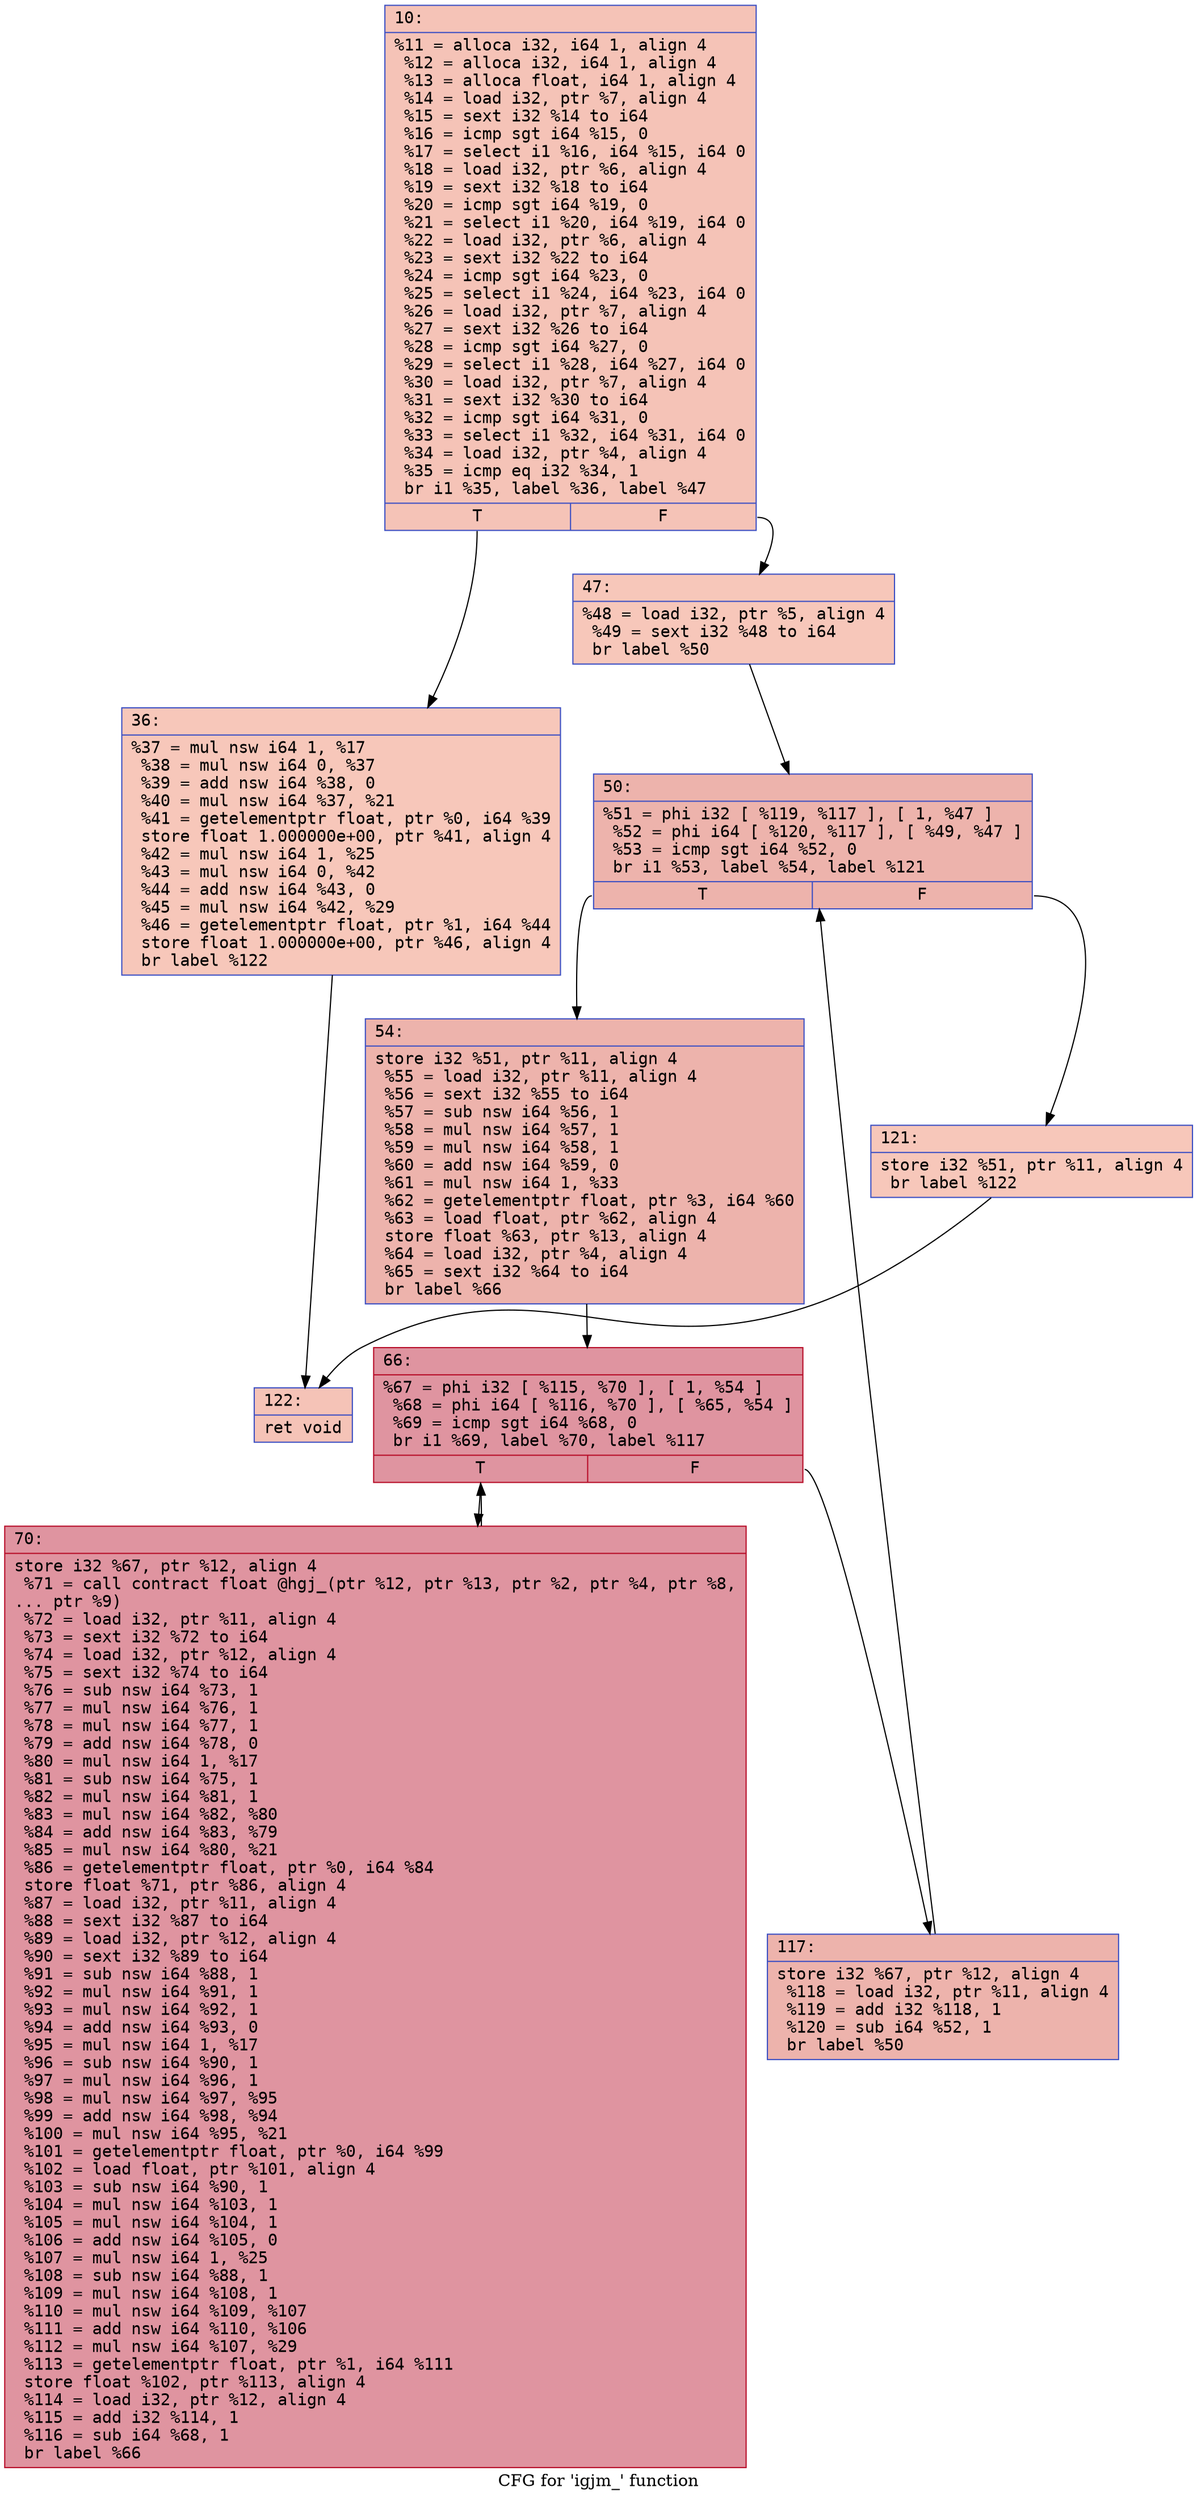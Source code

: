 digraph "CFG for 'igjm_' function" {
	label="CFG for 'igjm_' function";

	Node0x55ec1738b3c0 [shape=record,color="#3d50c3ff", style=filled, fillcolor="#e8765c70" fontname="Courier",label="{10:\l|  %11 = alloca i32, i64 1, align 4\l  %12 = alloca i32, i64 1, align 4\l  %13 = alloca float, i64 1, align 4\l  %14 = load i32, ptr %7, align 4\l  %15 = sext i32 %14 to i64\l  %16 = icmp sgt i64 %15, 0\l  %17 = select i1 %16, i64 %15, i64 0\l  %18 = load i32, ptr %6, align 4\l  %19 = sext i32 %18 to i64\l  %20 = icmp sgt i64 %19, 0\l  %21 = select i1 %20, i64 %19, i64 0\l  %22 = load i32, ptr %6, align 4\l  %23 = sext i32 %22 to i64\l  %24 = icmp sgt i64 %23, 0\l  %25 = select i1 %24, i64 %23, i64 0\l  %26 = load i32, ptr %7, align 4\l  %27 = sext i32 %26 to i64\l  %28 = icmp sgt i64 %27, 0\l  %29 = select i1 %28, i64 %27, i64 0\l  %30 = load i32, ptr %7, align 4\l  %31 = sext i32 %30 to i64\l  %32 = icmp sgt i64 %31, 0\l  %33 = select i1 %32, i64 %31, i64 0\l  %34 = load i32, ptr %4, align 4\l  %35 = icmp eq i32 %34, 1\l  br i1 %35, label %36, label %47\l|{<s0>T|<s1>F}}"];
	Node0x55ec1738b3c0:s0 -> Node0x55ec1738c070[tooltip="10 -> 36\nProbability 50.00%" ];
	Node0x55ec1738b3c0:s1 -> Node0x55ec1738c0c0[tooltip="10 -> 47\nProbability 50.00%" ];
	Node0x55ec1738c070 [shape=record,color="#3d50c3ff", style=filled, fillcolor="#ec7f6370" fontname="Courier",label="{36:\l|  %37 = mul nsw i64 1, %17\l  %38 = mul nsw i64 0, %37\l  %39 = add nsw i64 %38, 0\l  %40 = mul nsw i64 %37, %21\l  %41 = getelementptr float, ptr %0, i64 %39\l  store float 1.000000e+00, ptr %41, align 4\l  %42 = mul nsw i64 1, %25\l  %43 = mul nsw i64 0, %42\l  %44 = add nsw i64 %43, 0\l  %45 = mul nsw i64 %42, %29\l  %46 = getelementptr float, ptr %1, i64 %44\l  store float 1.000000e+00, ptr %46, align 4\l  br label %122\l}"];
	Node0x55ec1738c070 -> Node0x55ec1738c110[tooltip="36 -> 122\nProbability 100.00%" ];
	Node0x55ec1738c0c0 [shape=record,color="#3d50c3ff", style=filled, fillcolor="#ec7f6370" fontname="Courier",label="{47:\l|  %48 = load i32, ptr %5, align 4\l  %49 = sext i32 %48 to i64\l  br label %50\l}"];
	Node0x55ec1738c0c0 -> Node0x55ec1738daa0[tooltip="47 -> 50\nProbability 100.00%" ];
	Node0x55ec1738daa0 [shape=record,color="#3d50c3ff", style=filled, fillcolor="#d6524470" fontname="Courier",label="{50:\l|  %51 = phi i32 [ %119, %117 ], [ 1, %47 ]\l  %52 = phi i64 [ %120, %117 ], [ %49, %47 ]\l  %53 = icmp sgt i64 %52, 0\l  br i1 %53, label %54, label %121\l|{<s0>T|<s1>F}}"];
	Node0x55ec1738daa0:s0 -> Node0x55ec1738ddc0[tooltip="50 -> 54\nProbability 96.88%" ];
	Node0x55ec1738daa0:s1 -> Node0x55ec1738de10[tooltip="50 -> 121\nProbability 3.12%" ];
	Node0x55ec1738ddc0 [shape=record,color="#3d50c3ff", style=filled, fillcolor="#d6524470" fontname="Courier",label="{54:\l|  store i32 %51, ptr %11, align 4\l  %55 = load i32, ptr %11, align 4\l  %56 = sext i32 %55 to i64\l  %57 = sub nsw i64 %56, 1\l  %58 = mul nsw i64 %57, 1\l  %59 = mul nsw i64 %58, 1\l  %60 = add nsw i64 %59, 0\l  %61 = mul nsw i64 1, %33\l  %62 = getelementptr float, ptr %3, i64 %60\l  %63 = load float, ptr %62, align 4\l  store float %63, ptr %13, align 4\l  %64 = load i32, ptr %4, align 4\l  %65 = sext i32 %64 to i64\l  br label %66\l}"];
	Node0x55ec1738ddc0 -> Node0x55ec1738e620[tooltip="54 -> 66\nProbability 100.00%" ];
	Node0x55ec1738e620 [shape=record,color="#b70d28ff", style=filled, fillcolor="#b70d2870" fontname="Courier",label="{66:\l|  %67 = phi i32 [ %115, %70 ], [ 1, %54 ]\l  %68 = phi i64 [ %116, %70 ], [ %65, %54 ]\l  %69 = icmp sgt i64 %68, 0\l  br i1 %69, label %70, label %117\l|{<s0>T|<s1>F}}"];
	Node0x55ec1738e620:s0 -> Node0x55ec1738e6e0[tooltip="66 -> 70\nProbability 96.88%" ];
	Node0x55ec1738e620:s1 -> Node0x55ec1738db60[tooltip="66 -> 117\nProbability 3.12%" ];
	Node0x55ec1738e6e0 [shape=record,color="#b70d28ff", style=filled, fillcolor="#b70d2870" fontname="Courier",label="{70:\l|  store i32 %67, ptr %12, align 4\l  %71 = call contract float @hgj_(ptr %12, ptr %13, ptr %2, ptr %4, ptr %8,\l... ptr %9)\l  %72 = load i32, ptr %11, align 4\l  %73 = sext i32 %72 to i64\l  %74 = load i32, ptr %12, align 4\l  %75 = sext i32 %74 to i64\l  %76 = sub nsw i64 %73, 1\l  %77 = mul nsw i64 %76, 1\l  %78 = mul nsw i64 %77, 1\l  %79 = add nsw i64 %78, 0\l  %80 = mul nsw i64 1, %17\l  %81 = sub nsw i64 %75, 1\l  %82 = mul nsw i64 %81, 1\l  %83 = mul nsw i64 %82, %80\l  %84 = add nsw i64 %83, %79\l  %85 = mul nsw i64 %80, %21\l  %86 = getelementptr float, ptr %0, i64 %84\l  store float %71, ptr %86, align 4\l  %87 = load i32, ptr %11, align 4\l  %88 = sext i32 %87 to i64\l  %89 = load i32, ptr %12, align 4\l  %90 = sext i32 %89 to i64\l  %91 = sub nsw i64 %88, 1\l  %92 = mul nsw i64 %91, 1\l  %93 = mul nsw i64 %92, 1\l  %94 = add nsw i64 %93, 0\l  %95 = mul nsw i64 1, %17\l  %96 = sub nsw i64 %90, 1\l  %97 = mul nsw i64 %96, 1\l  %98 = mul nsw i64 %97, %95\l  %99 = add nsw i64 %98, %94\l  %100 = mul nsw i64 %95, %21\l  %101 = getelementptr float, ptr %0, i64 %99\l  %102 = load float, ptr %101, align 4\l  %103 = sub nsw i64 %90, 1\l  %104 = mul nsw i64 %103, 1\l  %105 = mul nsw i64 %104, 1\l  %106 = add nsw i64 %105, 0\l  %107 = mul nsw i64 1, %25\l  %108 = sub nsw i64 %88, 1\l  %109 = mul nsw i64 %108, 1\l  %110 = mul nsw i64 %109, %107\l  %111 = add nsw i64 %110, %106\l  %112 = mul nsw i64 %107, %29\l  %113 = getelementptr float, ptr %1, i64 %111\l  store float %102, ptr %113, align 4\l  %114 = load i32, ptr %12, align 4\l  %115 = add i32 %114, 1\l  %116 = sub i64 %68, 1\l  br label %66\l}"];
	Node0x55ec1738e6e0 -> Node0x55ec1738e620[tooltip="70 -> 66\nProbability 100.00%" ];
	Node0x55ec1738db60 [shape=record,color="#3d50c3ff", style=filled, fillcolor="#d6524470" fontname="Courier",label="{117:\l|  store i32 %67, ptr %12, align 4\l  %118 = load i32, ptr %11, align 4\l  %119 = add i32 %118, 1\l  %120 = sub i64 %52, 1\l  br label %50\l}"];
	Node0x55ec1738db60 -> Node0x55ec1738daa0[tooltip="117 -> 50\nProbability 100.00%" ];
	Node0x55ec1738de10 [shape=record,color="#3d50c3ff", style=filled, fillcolor="#ec7f6370" fontname="Courier",label="{121:\l|  store i32 %51, ptr %11, align 4\l  br label %122\l}"];
	Node0x55ec1738de10 -> Node0x55ec1738c110[tooltip="121 -> 122\nProbability 100.00%" ];
	Node0x55ec1738c110 [shape=record,color="#3d50c3ff", style=filled, fillcolor="#e8765c70" fontname="Courier",label="{122:\l|  ret void\l}"];
}

